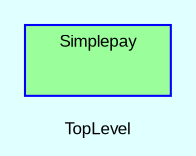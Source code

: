digraph TopLevel {
    compound = true
    bgcolor = lightcyan1
    fontname = Arial
    fontsize = 8
    label = "TopLevel"
    node [
        fontname = Arial,
        fontsize = 8,
        color = black
    ]

    subgraph cluster_Simplepay {
        fillcolor = palegreen1
        URL = "classes/Simplepay.html"
        fontname = Arial
        color = blue
        label = "Simplepay"
        style = filled
        Simplepay [
            shape = plaintext,
            height = 0.01,
            width = 0.75,
            label = ""
        ]

    }

}

